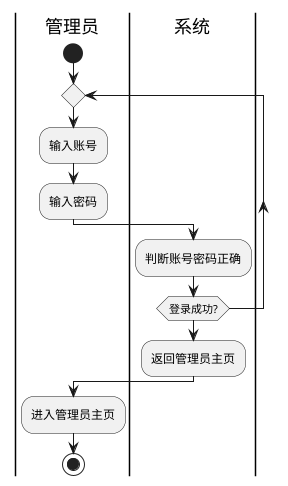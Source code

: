 @startuml
|管理员|
start
repeat
:输入账号;
:输入密码;
	|系统|
	:判断账号密码正确;
repeat while (登录成功?)

:返回管理员主页;
|管理员|
:进入管理员主页;

stop
@enduml